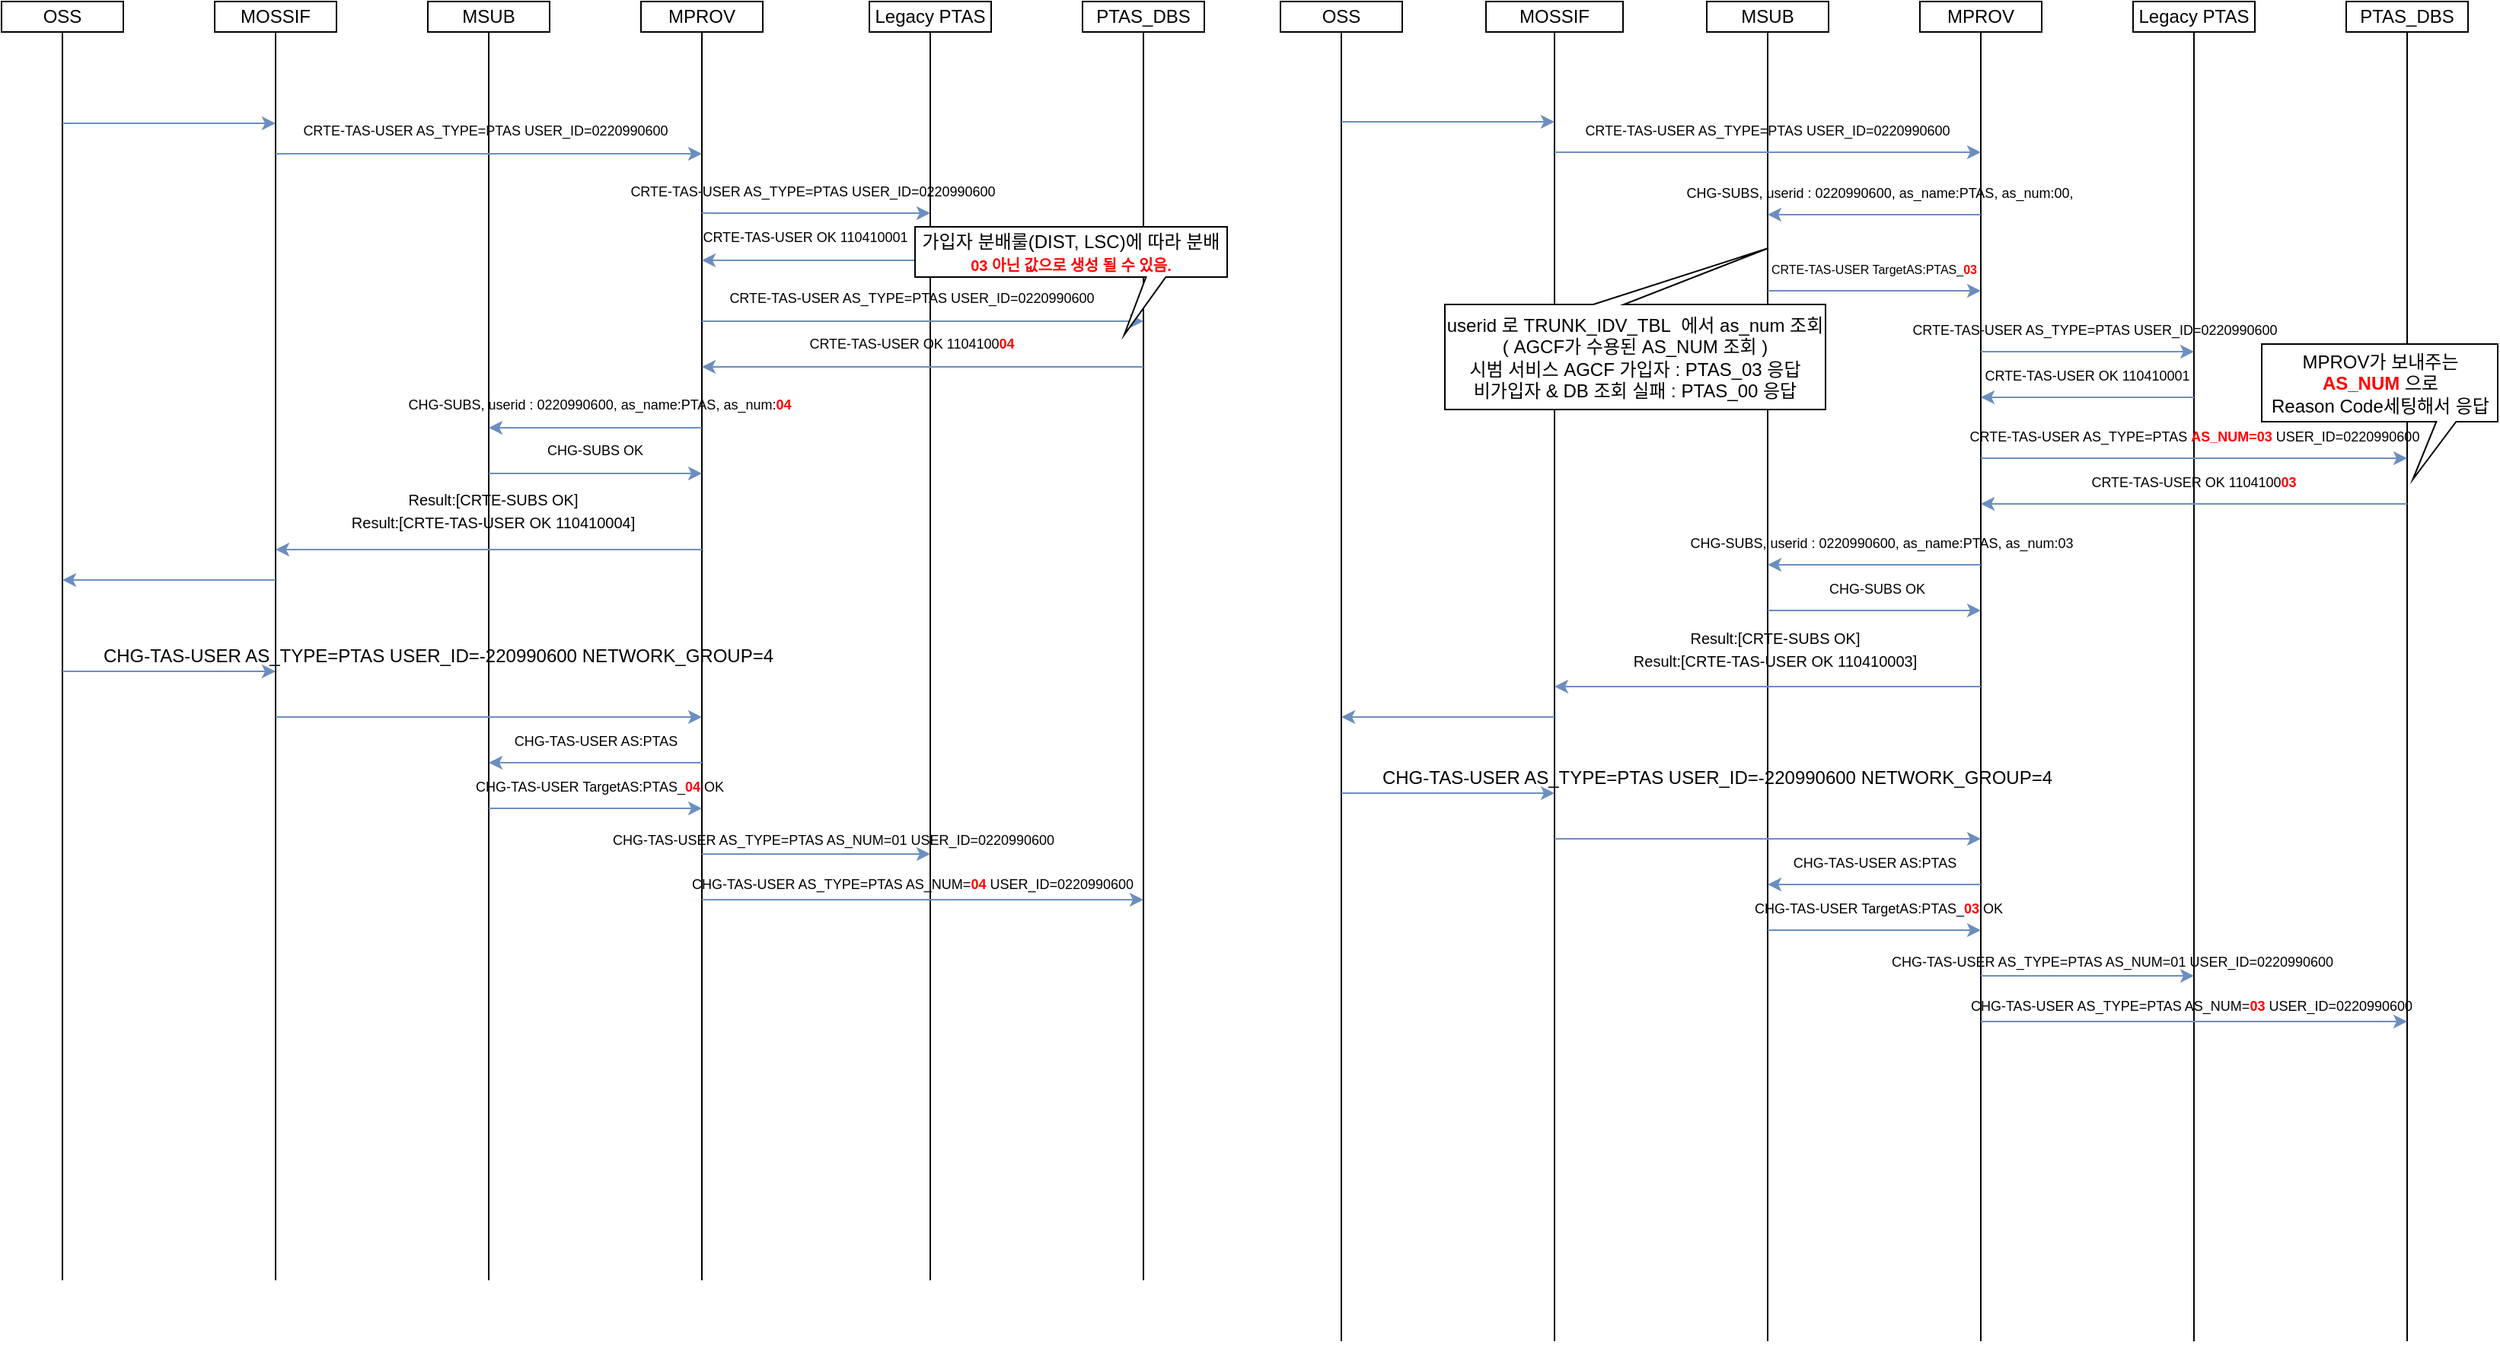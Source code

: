 <mxfile version="27.1.3">
  <diagram name="페이지-1" id="t6EU2og51nB3L_bHq7Tq">
    <mxGraphModel dx="1426" dy="743" grid="1" gridSize="10" guides="1" tooltips="1" connect="1" arrows="1" fold="1" page="1" pageScale="1" pageWidth="827" pageHeight="1169" math="0" shadow="0">
      <root>
        <mxCell id="0" />
        <mxCell id="1" parent="0" />
        <mxCell id="3Ipi1YKnP4tADC3sbSw0-1" value="MOSSIF" style="rounded=0;whiteSpace=wrap;html=1;" parent="1" vertex="1">
          <mxGeometry x="150" y="40" width="80" height="20" as="geometry" />
        </mxCell>
        <mxCell id="3Ipi1YKnP4tADC3sbSw0-3" value="OSS" style="rounded=0;whiteSpace=wrap;html=1;" parent="1" vertex="1">
          <mxGeometry x="10" y="40" width="80" height="20" as="geometry" />
        </mxCell>
        <mxCell id="3Ipi1YKnP4tADC3sbSw0-4" value="MSUB" style="rounded=0;whiteSpace=wrap;html=1;" parent="1" vertex="1">
          <mxGeometry x="290" y="40" width="80" height="20" as="geometry" />
        </mxCell>
        <mxCell id="3Ipi1YKnP4tADC3sbSw0-5" value="MPROV" style="rounded=0;whiteSpace=wrap;html=1;" parent="1" vertex="1">
          <mxGeometry x="430" y="40" width="80" height="20" as="geometry" />
        </mxCell>
        <mxCell id="3Ipi1YKnP4tADC3sbSw0-6" value="Legacy PTAS" style="rounded=0;whiteSpace=wrap;html=1;" parent="1" vertex="1">
          <mxGeometry x="580" y="40" width="80" height="20" as="geometry" />
        </mxCell>
        <mxCell id="3Ipi1YKnP4tADC3sbSw0-7" value="PTAS_DBS" style="rounded=0;whiteSpace=wrap;html=1;" parent="1" vertex="1">
          <mxGeometry x="720" y="40" width="80" height="20" as="geometry" />
        </mxCell>
        <mxCell id="3Ipi1YKnP4tADC3sbSw0-8" value="" style="endArrow=none;html=1;rounded=0;entryX=0.5;entryY=1;entryDx=0;entryDy=0;" parent="1" target="3Ipi1YKnP4tADC3sbSw0-3" edge="1">
          <mxGeometry width="50" height="50" relative="1" as="geometry">
            <mxPoint x="50" y="880" as="sourcePoint" />
            <mxPoint x="428" y="359" as="targetPoint" />
          </mxGeometry>
        </mxCell>
        <mxCell id="3Ipi1YKnP4tADC3sbSw0-9" value="" style="endArrow=none;html=1;rounded=0;entryX=0.5;entryY=1;entryDx=0;entryDy=0;" parent="1" target="3Ipi1YKnP4tADC3sbSw0-1" edge="1">
          <mxGeometry width="50" height="50" relative="1" as="geometry">
            <mxPoint x="190" y="880" as="sourcePoint" />
            <mxPoint x="168" y="89" as="targetPoint" />
          </mxGeometry>
        </mxCell>
        <mxCell id="3Ipi1YKnP4tADC3sbSw0-10" value="" style="endArrow=none;html=1;rounded=0;entryX=0.5;entryY=1;entryDx=0;entryDy=0;" parent="1" target="3Ipi1YKnP4tADC3sbSw0-4" edge="1">
          <mxGeometry width="50" height="50" relative="1" as="geometry">
            <mxPoint x="330" y="880" as="sourcePoint" />
            <mxPoint x="308" y="89" as="targetPoint" />
          </mxGeometry>
        </mxCell>
        <mxCell id="3Ipi1YKnP4tADC3sbSw0-11" value="" style="endArrow=none;html=1;rounded=0;entryX=0.5;entryY=1;entryDx=0;entryDy=0;" parent="1" target="3Ipi1YKnP4tADC3sbSw0-5" edge="1">
          <mxGeometry width="50" height="50" relative="1" as="geometry">
            <mxPoint x="470" y="880" as="sourcePoint" />
            <mxPoint x="448" y="79" as="targetPoint" />
          </mxGeometry>
        </mxCell>
        <mxCell id="3Ipi1YKnP4tADC3sbSw0-12" value="" style="endArrow=none;html=1;rounded=0;entryX=0.5;entryY=1;entryDx=0;entryDy=0;" parent="1" target="3Ipi1YKnP4tADC3sbSw0-6" edge="1">
          <mxGeometry width="50" height="50" relative="1" as="geometry">
            <mxPoint x="620" y="880" as="sourcePoint" />
            <mxPoint x="598" y="69" as="targetPoint" />
          </mxGeometry>
        </mxCell>
        <mxCell id="3Ipi1YKnP4tADC3sbSw0-13" value="" style="endArrow=none;html=1;rounded=0;entryX=0.5;entryY=1;entryDx=0;entryDy=0;" parent="1" target="3Ipi1YKnP4tADC3sbSw0-7" edge="1">
          <mxGeometry width="50" height="50" relative="1" as="geometry">
            <mxPoint x="760" y="880" as="sourcePoint" />
            <mxPoint x="749.0" y="59" as="targetPoint" />
          </mxGeometry>
        </mxCell>
        <mxCell id="3Ipi1YKnP4tADC3sbSw0-14" value="" style="endArrow=classic;html=1;rounded=0;fillColor=#dae8fc;strokeColor=#6c8ebf;" parent="1" edge="1">
          <mxGeometry width="50" height="50" relative="1" as="geometry">
            <mxPoint x="50" y="120" as="sourcePoint" />
            <mxPoint x="190" y="120" as="targetPoint" />
          </mxGeometry>
        </mxCell>
        <mxCell id="3Ipi1YKnP4tADC3sbSw0-15" value="" style="endArrow=classic;html=1;rounded=0;fillColor=#dae8fc;strokeColor=#6c8ebf;" parent="1" edge="1">
          <mxGeometry width="50" height="50" relative="1" as="geometry">
            <mxPoint x="470" y="179" as="sourcePoint" />
            <mxPoint x="620" y="179" as="targetPoint" />
          </mxGeometry>
        </mxCell>
        <mxCell id="3Ipi1YKnP4tADC3sbSw0-16" value="" style="endArrow=classic;html=1;rounded=0;fillColor=#dae8fc;strokeColor=#6c8ebf;" parent="1" edge="1">
          <mxGeometry width="50" height="50" relative="1" as="geometry">
            <mxPoint x="470" y="250" as="sourcePoint" />
            <mxPoint x="760" y="250" as="targetPoint" />
          </mxGeometry>
        </mxCell>
        <mxCell id="3Ipi1YKnP4tADC3sbSw0-17" value="" style="endArrow=classic;html=1;rounded=0;fillColor=#dae8fc;strokeColor=#6c8ebf;" parent="1" edge="1">
          <mxGeometry width="50" height="50" relative="1" as="geometry">
            <mxPoint x="190" y="140" as="sourcePoint" />
            <mxPoint x="470" y="140" as="targetPoint" />
          </mxGeometry>
        </mxCell>
        <mxCell id="3Ipi1YKnP4tADC3sbSw0-18" value="" style="endArrow=classic;html=1;rounded=0;fillColor=#dae8fc;strokeColor=#6c8ebf;" parent="1" edge="1">
          <mxGeometry width="50" height="50" relative="1" as="geometry">
            <mxPoint x="620" y="210" as="sourcePoint" />
            <mxPoint x="470" y="210" as="targetPoint" />
          </mxGeometry>
        </mxCell>
        <mxCell id="3Ipi1YKnP4tADC3sbSw0-19" value="" style="endArrow=classic;html=1;rounded=0;fillColor=#dae8fc;strokeColor=#6c8ebf;" parent="1" edge="1">
          <mxGeometry width="50" height="50" relative="1" as="geometry">
            <mxPoint x="760" y="280" as="sourcePoint" />
            <mxPoint x="470" y="280" as="targetPoint" />
          </mxGeometry>
        </mxCell>
        <mxCell id="3Ipi1YKnP4tADC3sbSw0-20" value="" style="endArrow=classic;html=1;rounded=0;fillColor=#dae8fc;strokeColor=#6c8ebf;" parent="1" edge="1">
          <mxGeometry width="50" height="50" relative="1" as="geometry">
            <mxPoint x="330" y="350" as="sourcePoint" />
            <mxPoint x="470" y="350" as="targetPoint" />
          </mxGeometry>
        </mxCell>
        <mxCell id="3Ipi1YKnP4tADC3sbSw0-21" value="" style="endArrow=classic;html=1;rounded=0;fillColor=#dae8fc;strokeColor=#6c8ebf;" parent="1" edge="1">
          <mxGeometry width="50" height="50" relative="1" as="geometry">
            <mxPoint x="470" y="320" as="sourcePoint" />
            <mxPoint x="330" y="320" as="targetPoint" />
          </mxGeometry>
        </mxCell>
        <mxCell id="3Ipi1YKnP4tADC3sbSw0-22" value="" style="endArrow=classic;html=1;rounded=0;fillColor=#dae8fc;strokeColor=#6c8ebf;" parent="1" edge="1">
          <mxGeometry width="50" height="50" relative="1" as="geometry">
            <mxPoint x="470" y="400" as="sourcePoint" />
            <mxPoint x="190" y="400" as="targetPoint" />
          </mxGeometry>
        </mxCell>
        <mxCell id="3Ipi1YKnP4tADC3sbSw0-23" value="" style="endArrow=classic;html=1;rounded=0;fillColor=#dae8fc;strokeColor=#6c8ebf;" parent="1" edge="1">
          <mxGeometry width="50" height="50" relative="1" as="geometry">
            <mxPoint x="190" y="420" as="sourcePoint" />
            <mxPoint x="50" y="420" as="targetPoint" />
          </mxGeometry>
        </mxCell>
        <mxCell id="3Ipi1YKnP4tADC3sbSw0-24" value="&lt;font style=&quot;font-size: 9px;&quot;&gt;CRTE-TAS-USER AS_TYPE=PTAS USER_ID=0220990600&lt;/font&gt;" style="text;html=1;align=center;verticalAlign=middle;whiteSpace=wrap;rounded=0;" parent="1" vertex="1">
          <mxGeometry x="203" y="119" width="250" height="10" as="geometry" />
        </mxCell>
        <mxCell id="3Ipi1YKnP4tADC3sbSw0-25" value="&lt;font style=&quot;font-size: 9px;&quot;&gt;CRTE-TAS-USER AS_TYPE=PTAS USER_ID=0220990600&lt;/font&gt;" style="text;html=1;align=center;verticalAlign=middle;whiteSpace=wrap;rounded=0;" parent="1" vertex="1">
          <mxGeometry x="418" y="159" width="250" height="10" as="geometry" />
        </mxCell>
        <mxCell id="3Ipi1YKnP4tADC3sbSw0-27" value="&lt;font style=&quot;font-size: 9px;&quot;&gt;CRTE-TAS-USER OK 110410001&lt;/font&gt;" style="text;html=1;align=center;verticalAlign=middle;whiteSpace=wrap;rounded=0;" parent="1" vertex="1">
          <mxGeometry x="468" y="189" width="140" height="10" as="geometry" />
        </mxCell>
        <mxCell id="3Ipi1YKnP4tADC3sbSw0-28" value="&lt;font style=&quot;font-size: 9px;&quot;&gt;CRTE-TAS-USER AS_TYPE=PTAS USER_ID=0220990600&lt;/font&gt;" style="text;html=1;align=center;verticalAlign=middle;whiteSpace=wrap;rounded=0;" parent="1" vertex="1">
          <mxGeometry x="483" y="229" width="250" height="10" as="geometry" />
        </mxCell>
        <mxCell id="3Ipi1YKnP4tADC3sbSw0-30" value="&lt;font style=&quot;font-size: 9px;&quot;&gt;CRTE-TAS-USER OK 1104100&lt;font style=&quot;color: rgb(255, 0, 0);&quot;&gt;&lt;b&gt;04&lt;/b&gt;&lt;/font&gt;&lt;/font&gt;" style="text;html=1;align=center;verticalAlign=middle;whiteSpace=wrap;rounded=0;" parent="1" vertex="1">
          <mxGeometry x="538" y="259" width="140" height="10" as="geometry" />
        </mxCell>
        <mxCell id="3Ipi1YKnP4tADC3sbSw0-31" value="&lt;font style=&quot;font-size: 9px;&quot;&gt;CHG-SUBS, userid : 0220990600, as_name:PTAS, as_num:&lt;b&gt;&lt;font style=&quot;color: rgb(255, 0, 0);&quot;&gt;04&lt;/font&gt;&lt;/b&gt;&lt;/font&gt;" style="text;html=1;align=center;verticalAlign=middle;whiteSpace=wrap;rounded=0;" parent="1" vertex="1">
          <mxGeometry x="268" y="299" width="270" height="10" as="geometry" />
        </mxCell>
        <mxCell id="3Ipi1YKnP4tADC3sbSw0-32" value="&lt;font style=&quot;font-size: 9px;&quot;&gt;CHG-SUBS OK&lt;/font&gt;" style="text;html=1;align=center;verticalAlign=middle;whiteSpace=wrap;rounded=0;" parent="1" vertex="1">
          <mxGeometry x="358" y="329" width="84" height="10" as="geometry" />
        </mxCell>
        <mxCell id="3Ipi1YKnP4tADC3sbSw0-36" value="&lt;font size=&quot;1&quot;&gt;Result:[CRTE-SUBS OK]&lt;/font&gt;&lt;div&gt;&lt;font size=&quot;1&quot;&gt;Result:[CRTE-TAS-USER OK 110410004]&lt;/font&gt;&lt;/div&gt;" style="text;html=1;align=center;verticalAlign=middle;whiteSpace=wrap;rounded=0;" parent="1" vertex="1">
          <mxGeometry x="228" y="359" width="210" height="30" as="geometry" />
        </mxCell>
        <mxCell id="3Ipi1YKnP4tADC3sbSw0-37" value="MOSSIF" style="rounded=0;whiteSpace=wrap;html=1;" parent="1" vertex="1">
          <mxGeometry x="985" y="40" width="90" height="20" as="geometry" />
        </mxCell>
        <mxCell id="3Ipi1YKnP4tADC3sbSw0-38" value="OSS" style="rounded=0;whiteSpace=wrap;html=1;" parent="1" vertex="1">
          <mxGeometry x="850" y="40" width="80" height="20" as="geometry" />
        </mxCell>
        <mxCell id="3Ipi1YKnP4tADC3sbSw0-39" value="MSUB" style="rounded=0;whiteSpace=wrap;html=1;" parent="1" vertex="1">
          <mxGeometry x="1130" y="40" width="80" height="20" as="geometry" />
        </mxCell>
        <mxCell id="3Ipi1YKnP4tADC3sbSw0-40" value="MPROV" style="rounded=0;whiteSpace=wrap;html=1;" parent="1" vertex="1">
          <mxGeometry x="1270" y="40" width="80" height="20" as="geometry" />
        </mxCell>
        <mxCell id="3Ipi1YKnP4tADC3sbSw0-41" value="Legacy PTAS" style="rounded=0;whiteSpace=wrap;html=1;" parent="1" vertex="1">
          <mxGeometry x="1410" y="40" width="80" height="20" as="geometry" />
        </mxCell>
        <mxCell id="3Ipi1YKnP4tADC3sbSw0-42" value="PTAS_DBS" style="rounded=0;whiteSpace=wrap;html=1;" parent="1" vertex="1">
          <mxGeometry x="1550" y="40" width="80" height="20" as="geometry" />
        </mxCell>
        <mxCell id="3Ipi1YKnP4tADC3sbSw0-43" value="" style="endArrow=none;html=1;rounded=0;entryX=0.5;entryY=1;entryDx=0;entryDy=0;" parent="1" target="3Ipi1YKnP4tADC3sbSw0-38" edge="1">
          <mxGeometry width="50" height="50" relative="1" as="geometry">
            <mxPoint x="890" y="920" as="sourcePoint" />
            <mxPoint x="1268" y="359" as="targetPoint" />
          </mxGeometry>
        </mxCell>
        <mxCell id="3Ipi1YKnP4tADC3sbSw0-44" value="" style="endArrow=none;html=1;rounded=0;entryX=0.5;entryY=1;entryDx=0;entryDy=0;" parent="1" target="3Ipi1YKnP4tADC3sbSw0-37" edge="1">
          <mxGeometry width="50" height="50" relative="1" as="geometry">
            <mxPoint x="1030" y="920" as="sourcePoint" />
            <mxPoint x="1008" y="89" as="targetPoint" />
          </mxGeometry>
        </mxCell>
        <mxCell id="3Ipi1YKnP4tADC3sbSw0-45" value="" style="endArrow=none;html=1;rounded=0;entryX=0.5;entryY=1;entryDx=0;entryDy=0;" parent="1" target="3Ipi1YKnP4tADC3sbSw0-39" edge="1">
          <mxGeometry width="50" height="50" relative="1" as="geometry">
            <mxPoint x="1170" y="920" as="sourcePoint" />
            <mxPoint x="1148" y="89" as="targetPoint" />
          </mxGeometry>
        </mxCell>
        <mxCell id="3Ipi1YKnP4tADC3sbSw0-46" value="" style="endArrow=none;html=1;rounded=0;entryX=0.5;entryY=1;entryDx=0;entryDy=0;" parent="1" target="3Ipi1YKnP4tADC3sbSw0-40" edge="1">
          <mxGeometry width="50" height="50" relative="1" as="geometry">
            <mxPoint x="1310" y="920" as="sourcePoint" />
            <mxPoint x="1288" y="79" as="targetPoint" />
          </mxGeometry>
        </mxCell>
        <mxCell id="3Ipi1YKnP4tADC3sbSw0-47" value="" style="endArrow=none;html=1;rounded=0;entryX=0.5;entryY=1;entryDx=0;entryDy=0;" parent="1" target="3Ipi1YKnP4tADC3sbSw0-41" edge="1">
          <mxGeometry width="50" height="50" relative="1" as="geometry">
            <mxPoint x="1450" y="920" as="sourcePoint" />
            <mxPoint x="1438" y="69" as="targetPoint" />
          </mxGeometry>
        </mxCell>
        <mxCell id="3Ipi1YKnP4tADC3sbSw0-48" value="" style="endArrow=none;html=1;rounded=0;entryX=0.5;entryY=1;entryDx=0;entryDy=0;" parent="1" target="3Ipi1YKnP4tADC3sbSw0-42" edge="1">
          <mxGeometry width="50" height="50" relative="1" as="geometry">
            <mxPoint x="1590" y="920" as="sourcePoint" />
            <mxPoint x="1538" y="99" as="targetPoint" />
          </mxGeometry>
        </mxCell>
        <mxCell id="3Ipi1YKnP4tADC3sbSw0-49" value="" style="endArrow=classic;html=1;rounded=0;fillColor=#dae8fc;strokeColor=#6c8ebf;" parent="1" edge="1">
          <mxGeometry width="50" height="50" relative="1" as="geometry">
            <mxPoint x="890" y="119" as="sourcePoint" />
            <mxPoint x="1030" y="119" as="targetPoint" />
          </mxGeometry>
        </mxCell>
        <mxCell id="3Ipi1YKnP4tADC3sbSw0-50" value="" style="endArrow=classic;html=1;rounded=0;fillColor=#dae8fc;strokeColor=#6c8ebf;" parent="1" edge="1">
          <mxGeometry width="50" height="50" relative="1" as="geometry">
            <mxPoint x="1310" y="270" as="sourcePoint" />
            <mxPoint x="1450" y="270" as="targetPoint" />
          </mxGeometry>
        </mxCell>
        <mxCell id="3Ipi1YKnP4tADC3sbSw0-51" value="" style="endArrow=classic;html=1;rounded=0;fillColor=#dae8fc;strokeColor=#6c8ebf;" parent="1" edge="1">
          <mxGeometry width="50" height="50" relative="1" as="geometry">
            <mxPoint x="1310" y="340" as="sourcePoint" />
            <mxPoint x="1590" y="340" as="targetPoint" />
          </mxGeometry>
        </mxCell>
        <mxCell id="3Ipi1YKnP4tADC3sbSw0-52" value="" style="endArrow=classic;html=1;rounded=0;fillColor=#dae8fc;strokeColor=#6c8ebf;" parent="1" edge="1">
          <mxGeometry width="50" height="50" relative="1" as="geometry">
            <mxPoint x="1030" y="139" as="sourcePoint" />
            <mxPoint x="1310" y="139" as="targetPoint" />
          </mxGeometry>
        </mxCell>
        <mxCell id="3Ipi1YKnP4tADC3sbSw0-53" value="" style="endArrow=classic;html=1;rounded=0;fillColor=#dae8fc;strokeColor=#6c8ebf;" parent="1" edge="1">
          <mxGeometry width="50" height="50" relative="1" as="geometry">
            <mxPoint x="1450" y="300" as="sourcePoint" />
            <mxPoint x="1310" y="300" as="targetPoint" />
          </mxGeometry>
        </mxCell>
        <mxCell id="3Ipi1YKnP4tADC3sbSw0-54" value="" style="endArrow=classic;html=1;rounded=0;fillColor=#dae8fc;strokeColor=#6c8ebf;" parent="1" edge="1">
          <mxGeometry width="50" height="50" relative="1" as="geometry">
            <mxPoint x="1590" y="370" as="sourcePoint" />
            <mxPoint x="1310" y="370" as="targetPoint" />
          </mxGeometry>
        </mxCell>
        <mxCell id="3Ipi1YKnP4tADC3sbSw0-55" value="" style="endArrow=classic;html=1;rounded=0;fillColor=#dae8fc;strokeColor=#6c8ebf;" parent="1" edge="1">
          <mxGeometry width="50" height="50" relative="1" as="geometry">
            <mxPoint x="1170" y="440" as="sourcePoint" />
            <mxPoint x="1310" y="440" as="targetPoint" />
          </mxGeometry>
        </mxCell>
        <mxCell id="3Ipi1YKnP4tADC3sbSw0-56" value="" style="endArrow=classic;html=1;rounded=0;fillColor=#dae8fc;strokeColor=#6c8ebf;" parent="1" edge="1">
          <mxGeometry width="50" height="50" relative="1" as="geometry">
            <mxPoint x="1310" y="410" as="sourcePoint" />
            <mxPoint x="1170" y="410" as="targetPoint" />
          </mxGeometry>
        </mxCell>
        <mxCell id="3Ipi1YKnP4tADC3sbSw0-57" value="" style="endArrow=classic;html=1;rounded=0;fillColor=#dae8fc;strokeColor=#6c8ebf;" parent="1" edge="1">
          <mxGeometry width="50" height="50" relative="1" as="geometry">
            <mxPoint x="1310" y="490" as="sourcePoint" />
            <mxPoint x="1030" y="490" as="targetPoint" />
          </mxGeometry>
        </mxCell>
        <mxCell id="3Ipi1YKnP4tADC3sbSw0-58" value="" style="endArrow=classic;html=1;rounded=0;fillColor=#dae8fc;strokeColor=#6c8ebf;" parent="1" edge="1">
          <mxGeometry width="50" height="50" relative="1" as="geometry">
            <mxPoint x="1030" y="510" as="sourcePoint" />
            <mxPoint x="890" y="510" as="targetPoint" />
          </mxGeometry>
        </mxCell>
        <mxCell id="3Ipi1YKnP4tADC3sbSw0-59" value="&lt;font style=&quot;font-size: 9px;&quot;&gt;CRTE-TAS-USER AS_TYPE=PTAS USER_ID=0220990600&lt;/font&gt;" style="text;html=1;align=center;verticalAlign=middle;whiteSpace=wrap;rounded=0;" parent="1" vertex="1">
          <mxGeometry x="1045" y="119" width="250" height="10" as="geometry" />
        </mxCell>
        <mxCell id="3Ipi1YKnP4tADC3sbSw0-60" value="&lt;font style=&quot;font-size: 9px;&quot;&gt;CRTE-TAS-USER AS_TYPE=PTAS USER_ID=0220990600&lt;/font&gt;" style="text;html=1;align=center;verticalAlign=middle;whiteSpace=wrap;rounded=0;" parent="1" vertex="1">
          <mxGeometry x="1260" y="250" width="250" height="10" as="geometry" />
        </mxCell>
        <mxCell id="3Ipi1YKnP4tADC3sbSw0-61" value="&lt;font style=&quot;font-size: 9px;&quot;&gt;CRTE-TAS-USER OK 110410001&lt;/font&gt;" style="text;html=1;align=center;verticalAlign=middle;whiteSpace=wrap;rounded=0;" parent="1" vertex="1">
          <mxGeometry x="1310" y="280" width="140" height="10" as="geometry" />
        </mxCell>
        <mxCell id="3Ipi1YKnP4tADC3sbSw0-62" value="&lt;font style=&quot;font-size: 9px;&quot;&gt;CRTE-TAS-USER AS_TYPE=PTAS &lt;font style=&quot;color: rgb(255, 0, 0);&quot;&gt;&lt;b&gt;AS_NUM=03&lt;/b&gt;&lt;/font&gt; USER_ID=0220990600&lt;/font&gt;" style="text;html=1;align=center;verticalAlign=middle;whiteSpace=wrap;rounded=0;" parent="1" vertex="1">
          <mxGeometry x="1297.5" y="320" width="305" height="10" as="geometry" />
        </mxCell>
        <mxCell id="3Ipi1YKnP4tADC3sbSw0-63" value="&lt;font style=&quot;font-size: 9px;&quot;&gt;CRTE-TAS-USER OK 1104100&lt;font style=&quot;color: rgb(255, 0, 0);&quot;&gt;&lt;b&gt;03&lt;/b&gt;&lt;/font&gt;&lt;/font&gt;" style="text;html=1;align=center;verticalAlign=middle;whiteSpace=wrap;rounded=0;" parent="1" vertex="1">
          <mxGeometry x="1380" y="350" width="140" height="10" as="geometry" />
        </mxCell>
        <mxCell id="3Ipi1YKnP4tADC3sbSw0-64" value="&lt;font style=&quot;font-size: 9px;&quot;&gt;CHG-SUBS, userid : 0220990600, as_name:PTAS, as_num:03&lt;/font&gt;" style="text;html=1;align=center;verticalAlign=middle;whiteSpace=wrap;rounded=0;" parent="1" vertex="1">
          <mxGeometry x="1110" y="390" width="270" height="10" as="geometry" />
        </mxCell>
        <mxCell id="3Ipi1YKnP4tADC3sbSw0-65" value="&lt;font style=&quot;font-size: 9px;&quot;&gt;CHG-SUBS OK&lt;/font&gt;" style="text;html=1;align=center;verticalAlign=middle;whiteSpace=wrap;rounded=0;" parent="1" vertex="1">
          <mxGeometry x="1200" y="420" width="84" height="10" as="geometry" />
        </mxCell>
        <mxCell id="3Ipi1YKnP4tADC3sbSw0-66" value="&lt;font size=&quot;1&quot;&gt;Result:[CRTE-SUBS OK]&lt;/font&gt;&lt;div&gt;&lt;font size=&quot;1&quot;&gt;Result:[CRTE-TAS-USER OK 110410003]&lt;/font&gt;&lt;/div&gt;" style="text;html=1;align=center;verticalAlign=middle;whiteSpace=wrap;rounded=0;" parent="1" vertex="1">
          <mxGeometry x="1070" y="450" width="210" height="30" as="geometry" />
        </mxCell>
        <mxCell id="3Ipi1YKnP4tADC3sbSw0-67" value="" style="endArrow=classic;html=1;rounded=0;fillColor=#dae8fc;strokeColor=#6c8ebf;" parent="1" edge="1">
          <mxGeometry width="50" height="50" relative="1" as="geometry">
            <mxPoint x="1310" y="180" as="sourcePoint" />
            <mxPoint x="1170" y="180" as="targetPoint" />
          </mxGeometry>
        </mxCell>
        <mxCell id="3Ipi1YKnP4tADC3sbSw0-68" value="" style="endArrow=classic;html=1;rounded=0;fillColor=#dae8fc;strokeColor=#6c8ebf;" parent="1" edge="1">
          <mxGeometry width="50" height="50" relative="1" as="geometry">
            <mxPoint x="1170" y="230" as="sourcePoint" />
            <mxPoint x="1310" y="230" as="targetPoint" />
          </mxGeometry>
        </mxCell>
        <mxCell id="3Ipi1YKnP4tADC3sbSw0-69" value="&lt;font style=&quot;font-size: 9px;&quot;&gt;CHG-SUBS, userid : 0220990600, as_name:PTAS, as_num:00,&amp;nbsp;&lt;/font&gt;" style="text;html=1;align=center;verticalAlign=middle;whiteSpace=wrap;rounded=0;" parent="1" vertex="1">
          <mxGeometry x="1110" y="160" width="270" height="10" as="geometry" />
        </mxCell>
        <mxCell id="3Ipi1YKnP4tADC3sbSw0-72" value="&lt;span style=&quot;font-size: 8px;&quot;&gt;CRTE-TAS-USER TargetAS:PTAS_&lt;font style=&quot;color: rgb(255, 0, 0);&quot;&gt;&lt;b&gt;03&lt;/b&gt;&lt;/font&gt;&lt;/span&gt;" style="text;html=1;align=center;verticalAlign=middle;whiteSpace=wrap;rounded=0;" parent="1" vertex="1">
          <mxGeometry x="1160" y="210" width="160" height="10" as="geometry" />
        </mxCell>
        <mxCell id="CbrFXVtdQ7s79S-LFlLn-1" value="가입자 분배룰(DIST, LSC)에 따라 분배&lt;div&gt;&lt;font style=&quot;font-size: 10px; color: rgb(255, 0, 0);&quot;&gt;&lt;b&gt;03 아닌 값으로 생성 될 수 있음.&lt;/b&gt;&lt;/font&gt;&lt;/div&gt;" style="shape=callout;whiteSpace=wrap;html=1;perimeter=calloutPerimeter;position2=0.67;size=38;position=0.74;base=13;" parent="1" vertex="1">
          <mxGeometry x="610" y="188" width="205" height="71" as="geometry" />
        </mxCell>
        <mxCell id="CbrFXVtdQ7s79S-LFlLn-2" value="MPROV가 보내주는 &lt;b&gt;&lt;font style=&quot;color: rgb(255, 0, 0);&quot;&gt;AS_NUM&lt;/font&gt;&lt;/b&gt; 으로 &lt;br&gt;Reason Code세팅해서 응답" style="shape=callout;whiteSpace=wrap;html=1;perimeter=calloutPerimeter;position2=0.64;size=38;position=0.74;base=13;" parent="1" vertex="1">
          <mxGeometry x="1494.5" y="265" width="155" height="89" as="geometry" />
        </mxCell>
        <mxCell id="CbrFXVtdQ7s79S-LFlLn-3" value="&lt;div&gt;userid 로 TRUNK_IDV_TBL&amp;nbsp; 에서 as_num 조회( AGCF가 수용된 AS_NUM 조회 )&lt;/div&gt;시범 서비스 AGCF 가입자 : PTAS_03 응답&lt;br&gt;비가입자 &amp;amp; DB 조회 실패 : PTAS_00 응답" style="shape=callout;whiteSpace=wrap;html=1;perimeter=calloutPerimeter;direction=west;size=37;position=0.53;position2=0.15;" parent="1" vertex="1">
          <mxGeometry x="958" y="202" width="250" height="106" as="geometry" />
        </mxCell>
        <mxCell id="0_uwGFWUdUcNRhHvOgUj-1" value="" style="endArrow=classic;html=1;rounded=0;fillColor=#dae8fc;strokeColor=#6c8ebf;" edge="1" parent="1">
          <mxGeometry width="50" height="50" relative="1" as="geometry">
            <mxPoint x="50" y="480" as="sourcePoint" />
            <mxPoint x="190" y="480" as="targetPoint" />
          </mxGeometry>
        </mxCell>
        <mxCell id="0_uwGFWUdUcNRhHvOgUj-2" value="" style="endArrow=classic;html=1;rounded=0;fillColor=#dae8fc;strokeColor=#6c8ebf;" edge="1" parent="1">
          <mxGeometry width="50" height="50" relative="1" as="geometry">
            <mxPoint x="190" y="510" as="sourcePoint" />
            <mxPoint x="470" y="510" as="targetPoint" />
          </mxGeometry>
        </mxCell>
        <mxCell id="0_uwGFWUdUcNRhHvOgUj-3" value="" style="endArrow=classic;html=1;rounded=0;fillColor=#dae8fc;strokeColor=#6c8ebf;" edge="1" parent="1">
          <mxGeometry width="50" height="50" relative="1" as="geometry">
            <mxPoint x="330" y="570" as="sourcePoint" />
            <mxPoint x="470" y="570" as="targetPoint" />
          </mxGeometry>
        </mxCell>
        <mxCell id="0_uwGFWUdUcNRhHvOgUj-4" value="" style="endArrow=classic;html=1;rounded=0;fillColor=#dae8fc;strokeColor=#6c8ebf;" edge="1" parent="1">
          <mxGeometry width="50" height="50" relative="1" as="geometry">
            <mxPoint x="470" y="540" as="sourcePoint" />
            <mxPoint x="330" y="540" as="targetPoint" />
          </mxGeometry>
        </mxCell>
        <mxCell id="0_uwGFWUdUcNRhHvOgUj-5" value="&lt;font style=&quot;font-size: 9px;&quot;&gt;CHG-TAS-USER TargetAS:PTAS_&lt;font style=&quot;color: rgb(255, 0, 0);&quot;&gt;&lt;b&gt;04&lt;/b&gt;&lt;/font&gt; OK&lt;/font&gt;" style="text;html=1;align=center;verticalAlign=middle;whiteSpace=wrap;rounded=0;" vertex="1" parent="1">
          <mxGeometry x="318" y="550" width="170" height="10" as="geometry" />
        </mxCell>
        <mxCell id="0_uwGFWUdUcNRhHvOgUj-6" value="" style="endArrow=classic;html=1;rounded=0;fillColor=#dae8fc;strokeColor=#6c8ebf;" edge="1" parent="1">
          <mxGeometry width="50" height="50" relative="1" as="geometry">
            <mxPoint x="470" y="630" as="sourcePoint" />
            <mxPoint x="760" y="630" as="targetPoint" />
          </mxGeometry>
        </mxCell>
        <mxCell id="0_uwGFWUdUcNRhHvOgUj-8" value="&lt;font style=&quot;font-size: 9px;&quot;&gt;CHG-TAS-USER AS_TYPE=PTAS AS_NUM=&lt;b&gt;&lt;font style=&quot;color: rgb(255, 0, 0);&quot;&gt;04&lt;/font&gt;&lt;/b&gt; USER_ID=0220990600&lt;/font&gt;" style="text;html=1;align=center;verticalAlign=middle;whiteSpace=wrap;rounded=0;" vertex="1" parent="1">
          <mxGeometry x="444.5" y="614.43" width="327" height="10" as="geometry" />
        </mxCell>
        <mxCell id="0_uwGFWUdUcNRhHvOgUj-19" value="CHG-TAS-USER AS_TYPE=PTAS USER_ID=-220990600 NETWORK_GROUP=4" style="text;html=1;align=center;verticalAlign=middle;whiteSpace=wrap;rounded=0;" vertex="1" parent="1">
          <mxGeometry x="70" y="460" width="454" height="20" as="geometry" />
        </mxCell>
        <mxCell id="0_uwGFWUdUcNRhHvOgUj-23" value="&lt;font style=&quot;font-size: 9px;&quot;&gt;CHG-TAS-USER AS:PTAS&lt;/font&gt;" style="text;html=1;align=center;verticalAlign=middle;whiteSpace=wrap;rounded=0;" vertex="1" parent="1">
          <mxGeometry x="338.5" y="520" width="123" height="10" as="geometry" />
        </mxCell>
        <mxCell id="0_uwGFWUdUcNRhHvOgUj-24" value="" style="endArrow=classic;html=1;rounded=0;fillColor=#dae8fc;strokeColor=#6c8ebf;" edge="1" parent="1">
          <mxGeometry width="50" height="50" relative="1" as="geometry">
            <mxPoint x="470" y="600" as="sourcePoint" />
            <mxPoint x="620" y="600" as="targetPoint" />
          </mxGeometry>
        </mxCell>
        <mxCell id="0_uwGFWUdUcNRhHvOgUj-25" value="&lt;font style=&quot;font-size: 9px;&quot;&gt;CHG-TAS-USER AS_TYPE=PTAS AS_NUM=01&amp;nbsp;USER_ID=0220990600&lt;/font&gt;" style="text;html=1;align=center;verticalAlign=middle;whiteSpace=wrap;rounded=0;" vertex="1" parent="1">
          <mxGeometry x="393" y="585" width="327" height="10" as="geometry" />
        </mxCell>
        <mxCell id="0_uwGFWUdUcNRhHvOgUj-26" value="" style="endArrow=classic;html=1;rounded=0;fillColor=#dae8fc;strokeColor=#6c8ebf;" edge="1" parent="1">
          <mxGeometry width="50" height="50" relative="1" as="geometry">
            <mxPoint x="890" y="560" as="sourcePoint" />
            <mxPoint x="1030" y="560" as="targetPoint" />
          </mxGeometry>
        </mxCell>
        <mxCell id="0_uwGFWUdUcNRhHvOgUj-27" value="" style="endArrow=classic;html=1;rounded=0;fillColor=#dae8fc;strokeColor=#6c8ebf;" edge="1" parent="1">
          <mxGeometry width="50" height="50" relative="1" as="geometry">
            <mxPoint x="1030" y="590" as="sourcePoint" />
            <mxPoint x="1310" y="590" as="targetPoint" />
          </mxGeometry>
        </mxCell>
        <mxCell id="0_uwGFWUdUcNRhHvOgUj-28" value="" style="endArrow=classic;html=1;rounded=0;fillColor=#dae8fc;strokeColor=#6c8ebf;" edge="1" parent="1">
          <mxGeometry width="50" height="50" relative="1" as="geometry">
            <mxPoint x="1170" y="650" as="sourcePoint" />
            <mxPoint x="1310" y="650" as="targetPoint" />
          </mxGeometry>
        </mxCell>
        <mxCell id="0_uwGFWUdUcNRhHvOgUj-29" value="" style="endArrow=classic;html=1;rounded=0;fillColor=#dae8fc;strokeColor=#6c8ebf;" edge="1" parent="1">
          <mxGeometry width="50" height="50" relative="1" as="geometry">
            <mxPoint x="1310" y="620" as="sourcePoint" />
            <mxPoint x="1170" y="620" as="targetPoint" />
          </mxGeometry>
        </mxCell>
        <mxCell id="0_uwGFWUdUcNRhHvOgUj-30" value="&lt;font style=&quot;font-size: 9px;&quot;&gt;CHG-TAS-USER TargetAS:PTAS_&lt;font style=&quot;color: rgb(255, 0, 0);&quot;&gt;&lt;b&gt;03&lt;/b&gt;&lt;/font&gt;&amp;nbsp;OK&lt;/font&gt;" style="text;html=1;align=center;verticalAlign=middle;whiteSpace=wrap;rounded=0;" vertex="1" parent="1">
          <mxGeometry x="1158" y="630" width="170" height="10" as="geometry" />
        </mxCell>
        <mxCell id="0_uwGFWUdUcNRhHvOgUj-31" value="" style="endArrow=classic;html=1;rounded=0;fillColor=#dae8fc;strokeColor=#6c8ebf;" edge="1" parent="1">
          <mxGeometry width="50" height="50" relative="1" as="geometry">
            <mxPoint x="1310" y="710" as="sourcePoint" />
            <mxPoint x="1590" y="710" as="targetPoint" />
          </mxGeometry>
        </mxCell>
        <mxCell id="0_uwGFWUdUcNRhHvOgUj-32" value="&lt;font style=&quot;font-size: 9px;&quot;&gt;CHG-TAS-USER AS_TYPE=PTAS AS_NUM=&lt;b&gt;&lt;font style=&quot;color: rgb(255, 0, 0);&quot;&gt;03&lt;/font&gt;&lt;/b&gt;&amp;nbsp;USER_ID=0220990600&lt;/font&gt;" style="text;html=1;align=center;verticalAlign=middle;whiteSpace=wrap;rounded=0;" vertex="1" parent="1">
          <mxGeometry x="1284.5" y="694.43" width="327" height="10" as="geometry" />
        </mxCell>
        <mxCell id="0_uwGFWUdUcNRhHvOgUj-33" value="CHG-TAS-USER AS_TYPE=PTAS USER_ID=-220990600 NETWORK_GROUP=4" style="text;html=1;align=center;verticalAlign=middle;whiteSpace=wrap;rounded=0;" vertex="1" parent="1">
          <mxGeometry x="910" y="540" width="454" height="20" as="geometry" />
        </mxCell>
        <mxCell id="0_uwGFWUdUcNRhHvOgUj-34" value="&lt;font style=&quot;font-size: 9px;&quot;&gt;CHG-TAS-USER AS:PTAS&lt;/font&gt;" style="text;html=1;align=center;verticalAlign=middle;whiteSpace=wrap;rounded=0;" vertex="1" parent="1">
          <mxGeometry x="1178.5" y="600" width="123" height="10" as="geometry" />
        </mxCell>
        <mxCell id="0_uwGFWUdUcNRhHvOgUj-35" value="" style="endArrow=classic;html=1;rounded=0;fillColor=#dae8fc;strokeColor=#6c8ebf;" edge="1" parent="1">
          <mxGeometry width="50" height="50" relative="1" as="geometry">
            <mxPoint x="1310" y="680" as="sourcePoint" />
            <mxPoint x="1450" y="680" as="targetPoint" />
          </mxGeometry>
        </mxCell>
        <mxCell id="0_uwGFWUdUcNRhHvOgUj-36" value="&lt;font style=&quot;font-size: 9px;&quot;&gt;CHG-TAS-USER AS_TYPE=PTAS AS_NUM=01&amp;nbsp;USER_ID=0220990600&lt;/font&gt;" style="text;html=1;align=center;verticalAlign=middle;whiteSpace=wrap;rounded=0;" vertex="1" parent="1">
          <mxGeometry x="1233" y="665" width="327" height="10" as="geometry" />
        </mxCell>
      </root>
    </mxGraphModel>
  </diagram>
</mxfile>
